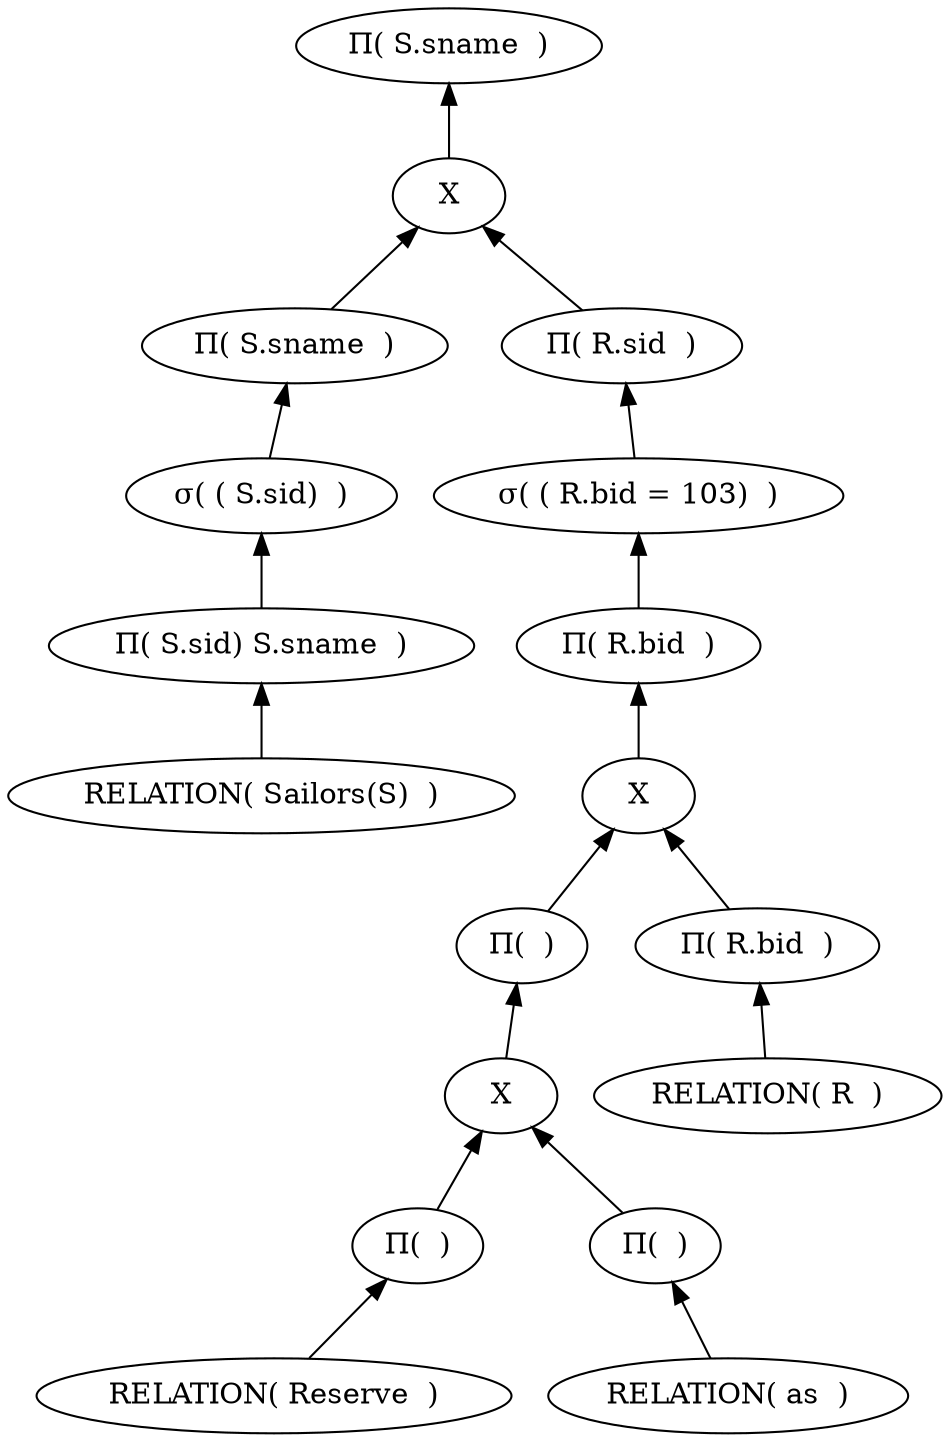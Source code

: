 digraph G {
edge [dir=back]
node1[ label = "&#928;( S.sname  )"]
node2[ label = "X"]
node1->node2
node3[ label = "&#928;( S.sname  )"]
node2->node3
node4[ label = "&#963;( ( S.sid)  )" ]
node3->node4
node5[ label = "&#928;( S.sid) S.sname  )"]
node4->node5
node6[ label = "RELATION( Sailors(S)  )" ]
node5->node6
node7[ label = "&#928;( R.sid  )"]
node2->node7
node8[ label = "&#963;( ( R.bid = 103)  )" ]
node7->node8
node9[ label = "&#928;( R.bid  )"]
node8->node9
node10[ label = "X"]
node9->node10
node11[ label = "&#928;(  )"]
node10->node11
node12[ label = "X"]
node11->node12
node13[ label = "&#928;(  )"]
node12->node13
node14[ label = "RELATION( Reserve  )" ]
node13->node14
node15[ label = "&#928;(  )"]
node12->node15
node16[ label = "RELATION( as  )" ]
node15->node16
node17[ label = "&#928;( R.bid  )"]
node10->node17
node18[ label = "RELATION( R  )" ]
node17->node18
}
